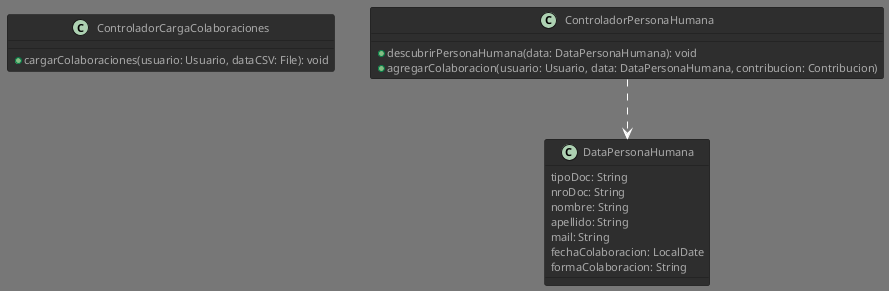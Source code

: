@startuml diagramaDeClasesControladores.
!theme reddress-darkblue

class ControladorCargaColaboraciones {
    + cargarColaboraciones(usuario: Usuario, dataCSV: File): void
}

/'
void cargarColaboraciones(usuario: Usuario, archivoCSV: String){

    Permiso permisoCargarColaboraciones = RepositorioPermisos.buscar("CARGAR_COLABORACION");
    if(!usuario.getRol().tenesPermiso(permisoCargarColaboraciones)) {
        throw new PermisoInsuficienteException(permisoCargarColaboraciones);
    }

    // Crear un objeto Reader para el archivo CSV
    Reader reader = new FileReader(archivoCSV);

    // Crear un parser CSV con el formato predeterminado
    CSVParser csvParser = CSVFormat.DEFAULT.parse(reader);

    for (CSVRecord record : csvParser) {
        // Acceder a los valores de cada columna por su índice
        String TipoDocumento = record.get(0);
        Int DNI = record.get(1);
        Documento doc = new Documento(TipoDocumento, DNI);
        // lleno DataPersona con tipo doc, nro, nombre, apellido y mail
        controladorPersona.descubrirPersonaHumana(doc);
        ...
        TipoColaboracion colaboracion;
        switch(record.get("forma de colaboracion")){
          case "dinero":
            colaboracion = new DonacionDinero(cantidad); break;
          ...
        }
        controladorPersona.agregarColaboracionAPersona(usuario, DataPersona, colaboracion);
    }
}
tipo doc    documento   fecha colaboracion      forma colab         cantidad
dni         111         25/5/2024               dinero              100
dni         120         25/5/2024               dinero              50
dni         111         25/5/2024               entraga_tarjetas    3
'/

class ControladorPersonaHumana {
    + descubrirPersonaHumana(data: DataPersonaHumana): void
    + agregarColaboracion(usuario: Usuario, data: DataPersonaHumana, contribucion: Contribucion)
}

/'
PersonaHumana descubrirPersonaHumana(doc: Documento) {
        PersonaHumana persona = RepositorioPersonaHumana.buscar(doc);

        if(persona == NULL) {
            crear usuario
            crear persona humana y ponerle el usuario

            mandar Mail
        }

        crear instancias de contribuciones
        asignarlas a la persona

        actualizar persona en repositorio
}
'/

ControladorPersonaHumana ..> DataPersonaHumana

class DataPersonaHumana {
    tipoDoc: String
    nroDoc: String
    nombre: String
    apellido: String
    mail: String
    fechaColaboracion: LocalDate
    formaColaboracion: String
}

@enduml
